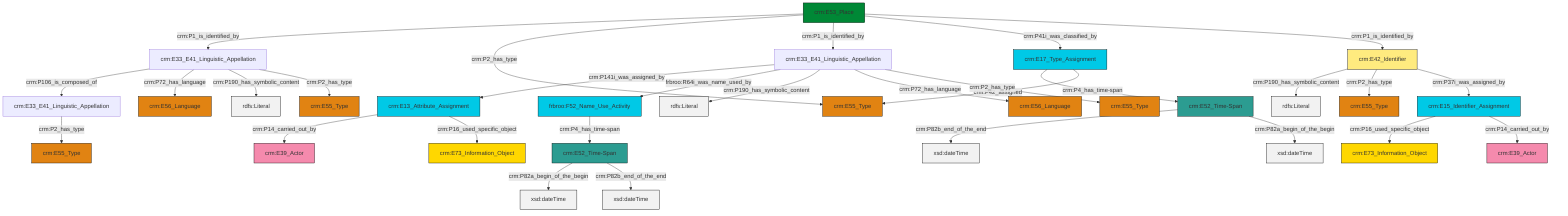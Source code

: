 graph TD
classDef Literal fill:#f2f2f2,stroke:#000000;
classDef CRM_Entity fill:#FFFFFF,stroke:#000000;
classDef Temporal_Entity fill:#00C9E6, stroke:#000000;
classDef Type fill:#E18312, stroke:#000000;
classDef Time-Span fill:#2C9C91, stroke:#000000;
classDef Appellation fill:#FFEB7F, stroke:#000000;
classDef Place fill:#008836, stroke:#000000;
classDef Persistent_Item fill:#B266B2, stroke:#000000;
classDef Conceptual_Object fill:#FFD700, stroke:#000000;
classDef Physical_Thing fill:#D2B48C, stroke:#000000;
classDef Actor fill:#f58aad, stroke:#000000;
classDef PC_Classes fill:#4ce600, stroke:#000000;
classDef Multi fill:#cccccc,stroke:#000000;

0["crm:E33_E41_Linguistic_Appellation"]:::Default -->|crm:P106_is_composed_of| 1["crm:E33_E41_Linguistic_Appellation"]:::Default
2["crm:E33_E41_Linguistic_Appellation"]:::Default -->|crm:P141i_was_assigned_by| 3["crm:E13_Attribute_Assignment"]:::Temporal_Entity
2["crm:E33_E41_Linguistic_Appellation"]:::Default -->|frbroo:R64i_was_name_used_by| 5["frbroo:F52_Name_Use_Activity"]:::Temporal_Entity
9["crm:E42_Identifier"]:::Appellation -->|crm:P190_has_symbolic_content| 10[rdfs:Literal]:::Literal
11["crm:E52_Time-Span"]:::Time-Span -->|crm:P82a_begin_of_the_begin| 12[xsd:dateTime]:::Literal
9["crm:E42_Identifier"]:::Appellation -->|crm:P2_has_type| 15["crm:E55_Type"]:::Type
3["crm:E13_Attribute_Assignment"]:::Temporal_Entity -->|crm:P14_carried_out_by| 13["crm:E39_Actor"]:::Actor
17["crm:E52_Time-Span"]:::Time-Span -->|crm:P82b_end_of_the_end| 18[xsd:dateTime]:::Literal
0["crm:E33_E41_Linguistic_Appellation"]:::Default -->|crm:P72_has_language| 19["crm:E56_Language"]:::Type
9["crm:E42_Identifier"]:::Appellation -->|crm:P37i_was_assigned_by| 28["crm:E15_Identifier_Assignment"]:::Temporal_Entity
31["crm:E53_Place"]:::Place -->|crm:P1_is_identified_by| 0["crm:E33_E41_Linguistic_Appellation"]:::Default
1["crm:E33_E41_Linguistic_Appellation"]:::Default -->|crm:P2_has_type| 29["crm:E55_Type"]:::Type
37["crm:E17_Type_Assignment"]:::Temporal_Entity -->|crm:P4_has_time-span| 17["crm:E52_Time-Span"]:::Time-Span
0["crm:E33_E41_Linguistic_Appellation"]:::Default -->|crm:P190_has_symbolic_content| 38[rdfs:Literal]:::Literal
31["crm:E53_Place"]:::Place -->|crm:P2_has_type| 21["crm:E55_Type"]:::Type
31["crm:E53_Place"]:::Place -->|crm:P1_is_identified_by| 2["crm:E33_E41_Linguistic_Appellation"]:::Default
3["crm:E13_Attribute_Assignment"]:::Temporal_Entity -->|crm:P16_used_specific_object| 34["crm:E73_Information_Object"]:::Conceptual_Object
37["crm:E17_Type_Assignment"]:::Temporal_Entity -->|crm:P42_assigned| 21["crm:E55_Type"]:::Type
31["crm:E53_Place"]:::Place -->|crm:P41i_was_classified_by| 37["crm:E17_Type_Assignment"]:::Temporal_Entity
2["crm:E33_E41_Linguistic_Appellation"]:::Default -->|crm:P190_has_symbolic_content| 42[rdfs:Literal]:::Literal
28["crm:E15_Identifier_Assignment"]:::Temporal_Entity -->|crm:P16_used_specific_object| 43["crm:E73_Information_Object"]:::Conceptual_Object
5["frbroo:F52_Name_Use_Activity"]:::Temporal_Entity -->|crm:P4_has_time-span| 11["crm:E52_Time-Span"]:::Time-Span
28["crm:E15_Identifier_Assignment"]:::Temporal_Entity -->|crm:P14_carried_out_by| 40["crm:E39_Actor"]:::Actor
0["crm:E33_E41_Linguistic_Appellation"]:::Default -->|crm:P2_has_type| 46["crm:E55_Type"]:::Type
11["crm:E52_Time-Span"]:::Time-Span -->|crm:P82b_end_of_the_end| 49[xsd:dateTime]:::Literal
17["crm:E52_Time-Span"]:::Time-Span -->|crm:P82a_begin_of_the_begin| 50[xsd:dateTime]:::Literal
31["crm:E53_Place"]:::Place -->|crm:P1_is_identified_by| 9["crm:E42_Identifier"]:::Appellation
2["crm:E33_E41_Linguistic_Appellation"]:::Default -->|crm:P72_has_language| 26["crm:E56_Language"]:::Type
2["crm:E33_E41_Linguistic_Appellation"]:::Default -->|crm:P2_has_type| 24["crm:E55_Type"]:::Type